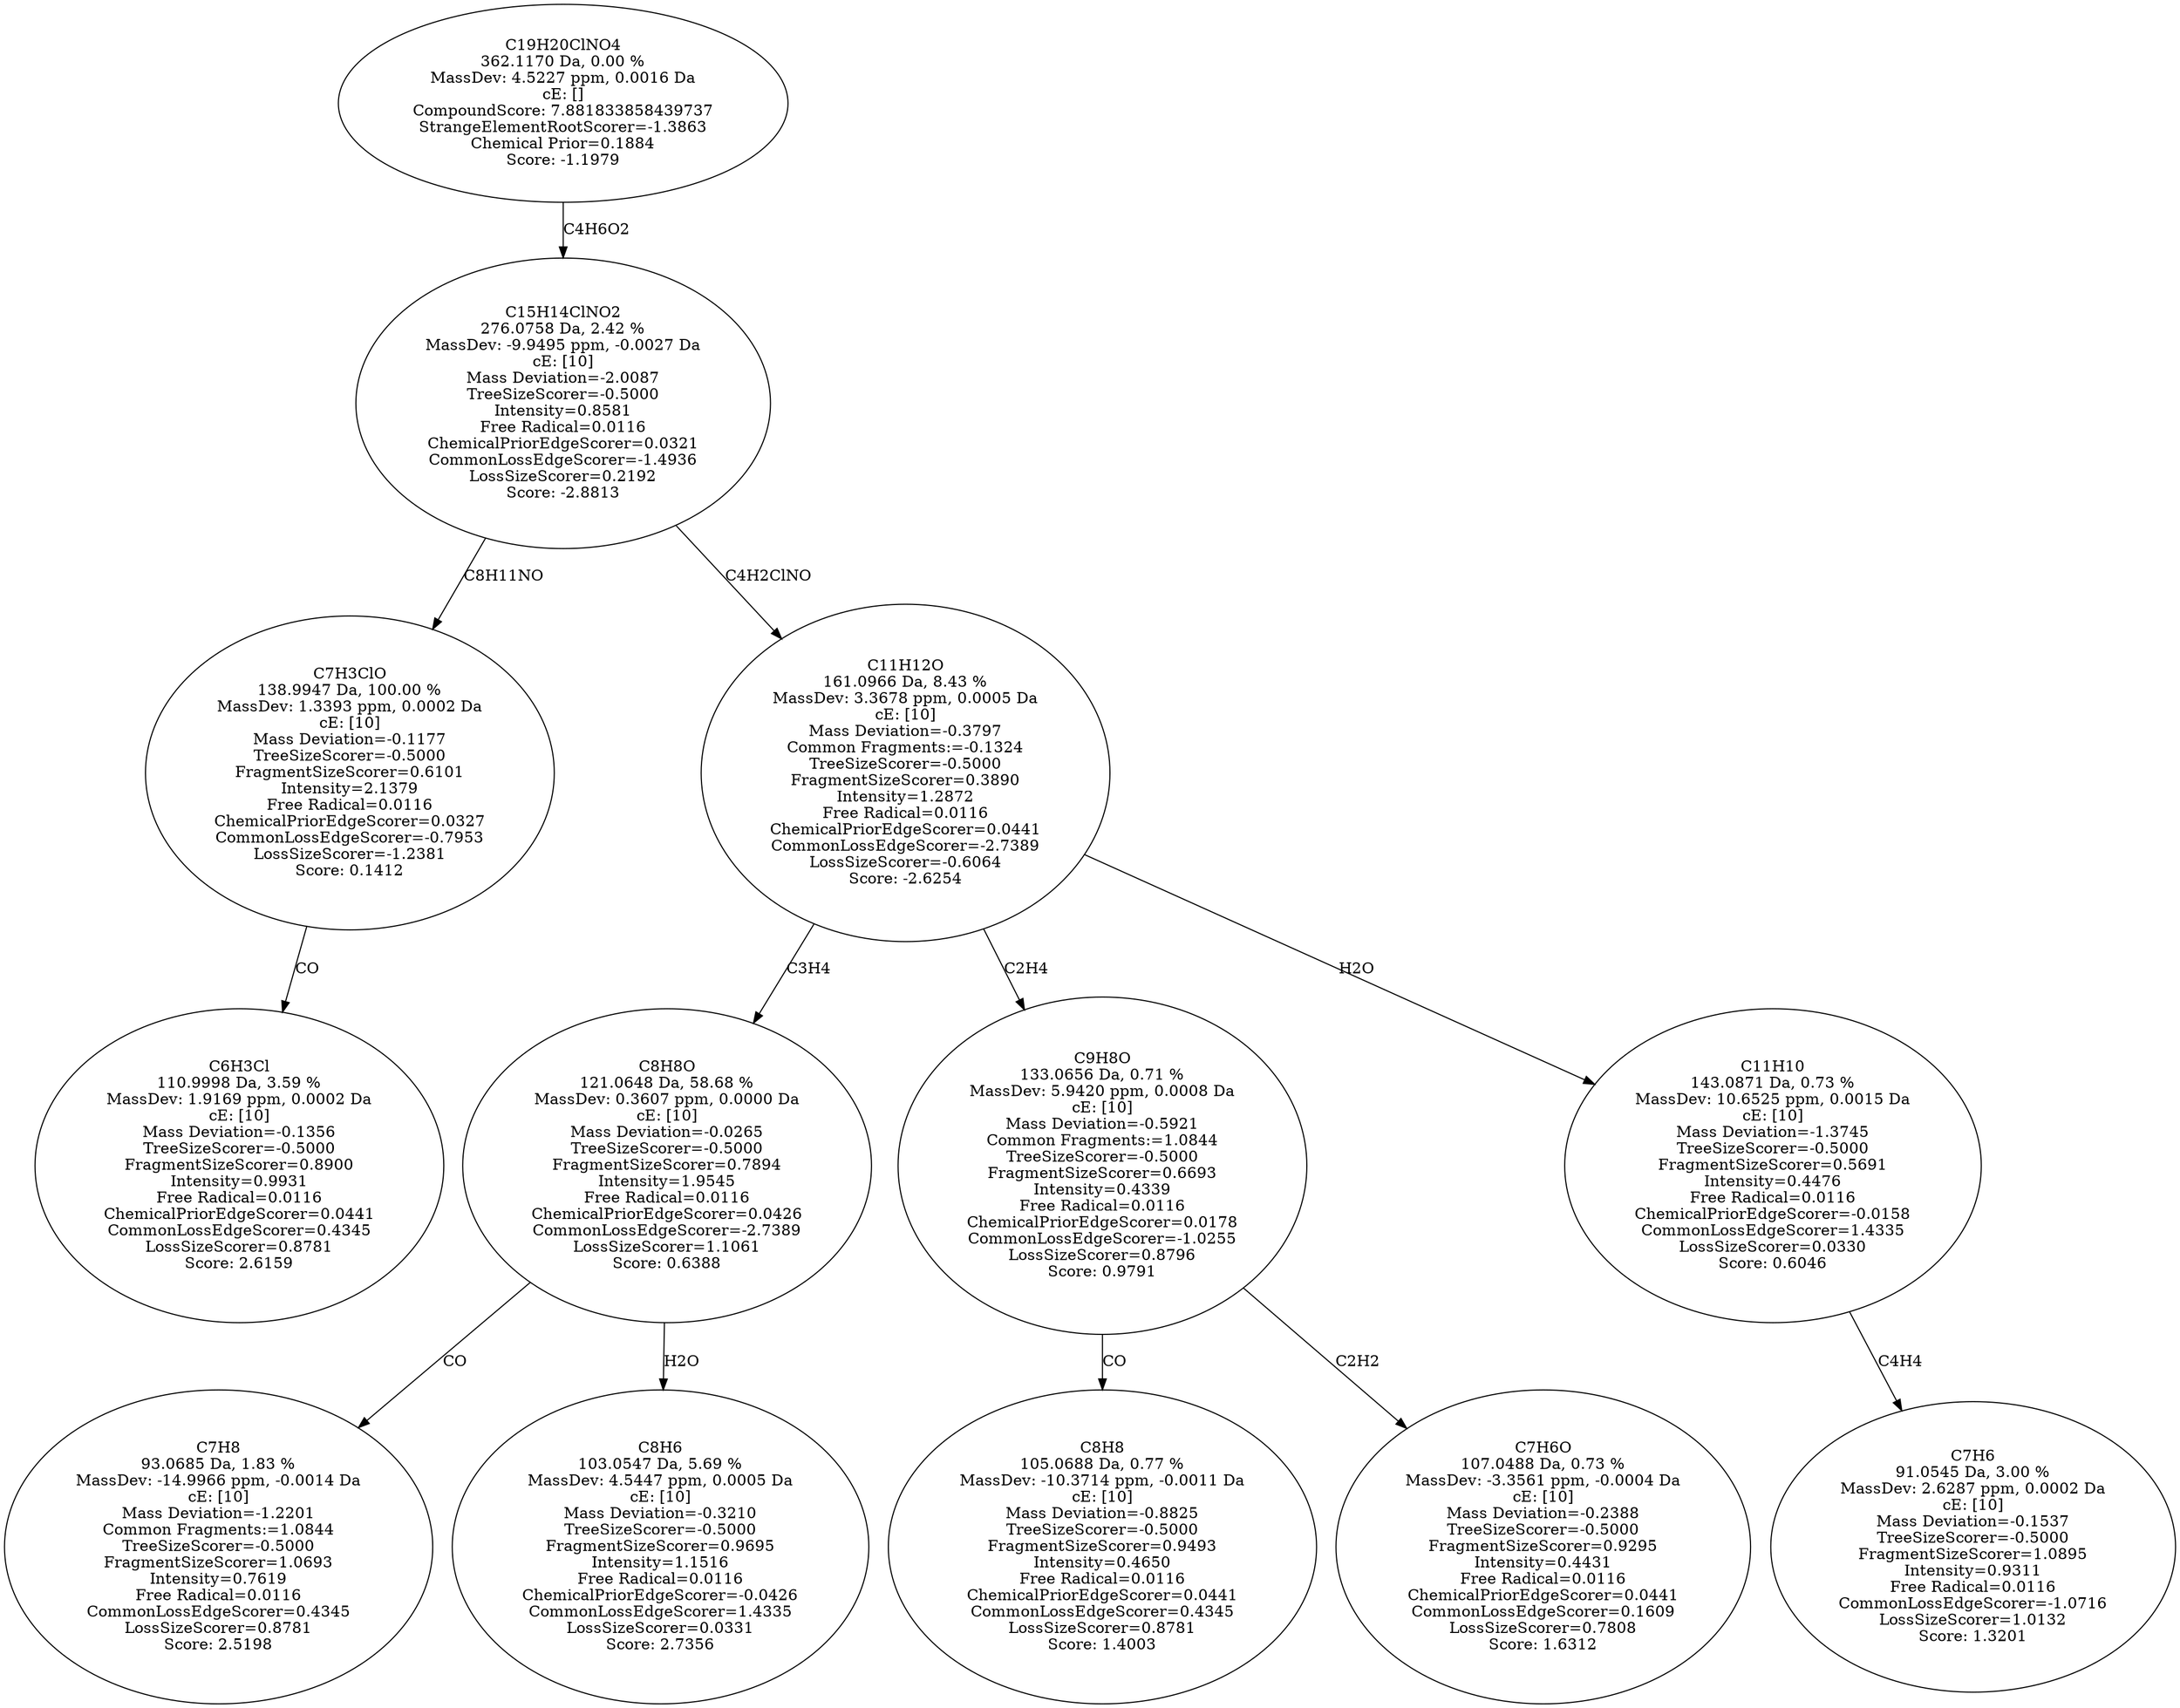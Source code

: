 strict digraph {
v1 [label="C6H3Cl\n110.9998 Da, 3.59 %\nMassDev: 1.9169 ppm, 0.0002 Da\ncE: [10]\nMass Deviation=-0.1356\nTreeSizeScorer=-0.5000\nFragmentSizeScorer=0.8900\nIntensity=0.9931\nFree Radical=0.0116\nChemicalPriorEdgeScorer=0.0441\nCommonLossEdgeScorer=0.4345\nLossSizeScorer=0.8781\nScore: 2.6159"];
v2 [label="C7H3ClO\n138.9947 Da, 100.00 %\nMassDev: 1.3393 ppm, 0.0002 Da\ncE: [10]\nMass Deviation=-0.1177\nTreeSizeScorer=-0.5000\nFragmentSizeScorer=0.6101\nIntensity=2.1379\nFree Radical=0.0116\nChemicalPriorEdgeScorer=0.0327\nCommonLossEdgeScorer=-0.7953\nLossSizeScorer=-1.2381\nScore: 0.1412"];
v3 [label="C7H8\n93.0685 Da, 1.83 %\nMassDev: -14.9966 ppm, -0.0014 Da\ncE: [10]\nMass Deviation=-1.2201\nCommon Fragments:=1.0844\nTreeSizeScorer=-0.5000\nFragmentSizeScorer=1.0693\nIntensity=0.7619\nFree Radical=0.0116\nCommonLossEdgeScorer=0.4345\nLossSizeScorer=0.8781\nScore: 2.5198"];
v4 [label="C8H6\n103.0547 Da, 5.69 %\nMassDev: 4.5447 ppm, 0.0005 Da\ncE: [10]\nMass Deviation=-0.3210\nTreeSizeScorer=-0.5000\nFragmentSizeScorer=0.9695\nIntensity=1.1516\nFree Radical=0.0116\nChemicalPriorEdgeScorer=-0.0426\nCommonLossEdgeScorer=1.4335\nLossSizeScorer=0.0331\nScore: 2.7356"];
v5 [label="C8H8O\n121.0648 Da, 58.68 %\nMassDev: 0.3607 ppm, 0.0000 Da\ncE: [10]\nMass Deviation=-0.0265\nTreeSizeScorer=-0.5000\nFragmentSizeScorer=0.7894\nIntensity=1.9545\nFree Radical=0.0116\nChemicalPriorEdgeScorer=0.0426\nCommonLossEdgeScorer=-2.7389\nLossSizeScorer=1.1061\nScore: 0.6388"];
v6 [label="C8H8\n105.0688 Da, 0.77 %\nMassDev: -10.3714 ppm, -0.0011 Da\ncE: [10]\nMass Deviation=-0.8825\nTreeSizeScorer=-0.5000\nFragmentSizeScorer=0.9493\nIntensity=0.4650\nFree Radical=0.0116\nChemicalPriorEdgeScorer=0.0441\nCommonLossEdgeScorer=0.4345\nLossSizeScorer=0.8781\nScore: 1.4003"];
v7 [label="C7H6O\n107.0488 Da, 0.73 %\nMassDev: -3.3561 ppm, -0.0004 Da\ncE: [10]\nMass Deviation=-0.2388\nTreeSizeScorer=-0.5000\nFragmentSizeScorer=0.9295\nIntensity=0.4431\nFree Radical=0.0116\nChemicalPriorEdgeScorer=0.0441\nCommonLossEdgeScorer=0.1609\nLossSizeScorer=0.7808\nScore: 1.6312"];
v8 [label="C9H8O\n133.0656 Da, 0.71 %\nMassDev: 5.9420 ppm, 0.0008 Da\ncE: [10]\nMass Deviation=-0.5921\nCommon Fragments:=1.0844\nTreeSizeScorer=-0.5000\nFragmentSizeScorer=0.6693\nIntensity=0.4339\nFree Radical=0.0116\nChemicalPriorEdgeScorer=0.0178\nCommonLossEdgeScorer=-1.0255\nLossSizeScorer=0.8796\nScore: 0.9791"];
v9 [label="C7H6\n91.0545 Da, 3.00 %\nMassDev: 2.6287 ppm, 0.0002 Da\ncE: [10]\nMass Deviation=-0.1537\nTreeSizeScorer=-0.5000\nFragmentSizeScorer=1.0895\nIntensity=0.9311\nFree Radical=0.0116\nCommonLossEdgeScorer=-1.0716\nLossSizeScorer=1.0132\nScore: 1.3201"];
v10 [label="C11H10\n143.0871 Da, 0.73 %\nMassDev: 10.6525 ppm, 0.0015 Da\ncE: [10]\nMass Deviation=-1.3745\nTreeSizeScorer=-0.5000\nFragmentSizeScorer=0.5691\nIntensity=0.4476\nFree Radical=0.0116\nChemicalPriorEdgeScorer=-0.0158\nCommonLossEdgeScorer=1.4335\nLossSizeScorer=0.0330\nScore: 0.6046"];
v11 [label="C11H12O\n161.0966 Da, 8.43 %\nMassDev: 3.3678 ppm, 0.0005 Da\ncE: [10]\nMass Deviation=-0.3797\nCommon Fragments:=-0.1324\nTreeSizeScorer=-0.5000\nFragmentSizeScorer=0.3890\nIntensity=1.2872\nFree Radical=0.0116\nChemicalPriorEdgeScorer=0.0441\nCommonLossEdgeScorer=-2.7389\nLossSizeScorer=-0.6064\nScore: -2.6254"];
v12 [label="C15H14ClNO2\n276.0758 Da, 2.42 %\nMassDev: -9.9495 ppm, -0.0027 Da\ncE: [10]\nMass Deviation=-2.0087\nTreeSizeScorer=-0.5000\nIntensity=0.8581\nFree Radical=0.0116\nChemicalPriorEdgeScorer=0.0321\nCommonLossEdgeScorer=-1.4936\nLossSizeScorer=0.2192\nScore: -2.8813"];
v13 [label="C19H20ClNO4\n362.1170 Da, 0.00 %\nMassDev: 4.5227 ppm, 0.0016 Da\ncE: []\nCompoundScore: 7.881833858439737\nStrangeElementRootScorer=-1.3863\nChemical Prior=0.1884\nScore: -1.1979"];
v2 -> v1 [label="CO"];
v12 -> v2 [label="C8H11NO"];
v5 -> v3 [label="CO"];
v5 -> v4 [label="H2O"];
v11 -> v5 [label="C3H4"];
v8 -> v6 [label="CO"];
v8 -> v7 [label="C2H2"];
v11 -> v8 [label="C2H4"];
v10 -> v9 [label="C4H4"];
v11 -> v10 [label="H2O"];
v12 -> v11 [label="C4H2ClNO"];
v13 -> v12 [label="C4H6O2"];
}